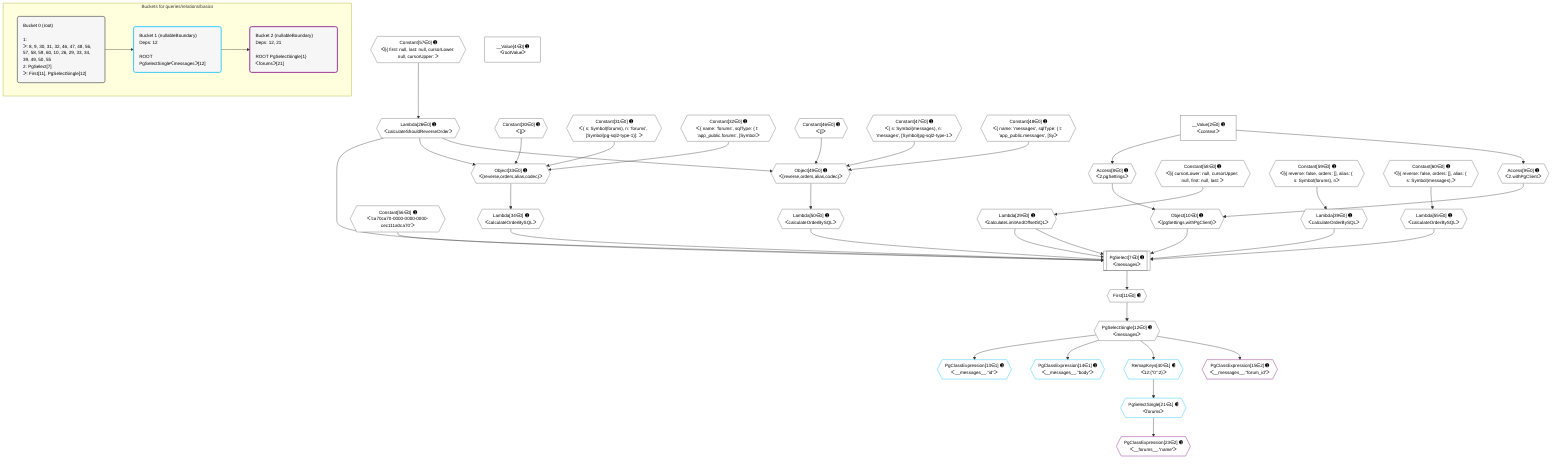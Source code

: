%%{init: {'themeVariables': { 'fontSize': '12px'}}}%%
graph TD
    classDef path fill:#eee,stroke:#000,color:#000
    classDef plan fill:#fff,stroke-width:1px,color:#000
    classDef itemplan fill:#fff,stroke-width:2px,color:#000
    classDef unbatchedplan fill:#dff,stroke-width:1px,color:#000
    classDef sideeffectplan fill:#fcc,stroke-width:2px,color:#000
    classDef bucket fill:#f6f6f6,color:#000,stroke-width:2px,text-align:left


    %% plan dependencies
    PgSelect7[["PgSelect[7∈0] ➊<br />ᐸmessagesᐳ"]]:::plan
    Object10{{"Object[10∈0] ➊<br />ᐸ{pgSettings,withPgClient}ᐳ"}}:::plan
    Constant56{{"Constant[56∈0] ➊<br />ᐸ'ca70ca70-0000-0000-0000-cec111a0ca70'ᐳ"}}:::plan
    Lambda29{{"Lambda[29∈0] ➊<br />ᐸcalculateLimitAndOffsetSQLᐳ"}}:::plan
    Lambda34{{"Lambda[34∈0] ➊<br />ᐸcalculateOrderBySQLᐳ"}}:::plan
    Lambda39{{"Lambda[39∈0] ➊<br />ᐸcalculateOrderBySQLᐳ"}}:::plan
    Lambda26{{"Lambda[26∈0] ➊<br />ᐸcalculateShouldReverseOrderᐳ"}}:::plan
    Lambda50{{"Lambda[50∈0] ➊<br />ᐸcalculateOrderBySQLᐳ"}}:::plan
    Lambda55{{"Lambda[55∈0] ➊<br />ᐸcalculateOrderBySQLᐳ"}}:::plan
    Object10 & Constant56 & Lambda29 & Lambda34 & Lambda39 & Lambda26 & Lambda29 & Lambda50 & Lambda55 --> PgSelect7
    Object33{{"Object[33∈0] ➊<br />ᐸ{reverse,orders,alias,codec}ᐳ"}}:::plan
    Constant30{{"Constant[30∈0] ➊<br />ᐸ[]ᐳ"}}:::plan
    Constant31{{"Constant[31∈0] ➊<br />ᐸ{ s: Symbol(forums), n: 'forums', [Symbol(pg-sql2-type-1)]: ᐳ"}}:::plan
    Constant32{{"Constant[32∈0] ➊<br />ᐸ{ name: 'forums', sqlType: { t: 'app_public.forums', [Symbolᐳ"}}:::plan
    Lambda26 & Constant30 & Constant31 & Constant32 --> Object33
    Object49{{"Object[49∈0] ➊<br />ᐸ{reverse,orders,alias,codec}ᐳ"}}:::plan
    Constant46{{"Constant[46∈0] ➊<br />ᐸ[]ᐳ"}}:::plan
    Constant47{{"Constant[47∈0] ➊<br />ᐸ{ s: Symbol(messages), n: 'messages', [Symbol(pg-sql2-type-1ᐳ"}}:::plan
    Constant48{{"Constant[48∈0] ➊<br />ᐸ{ name: 'messages', sqlType: { t: 'app_public.messages', [Syᐳ"}}:::plan
    Lambda26 & Constant46 & Constant47 & Constant48 --> Object49
    Access8{{"Access[8∈0] ➊<br />ᐸ2.pgSettingsᐳ"}}:::plan
    Access9{{"Access[9∈0] ➊<br />ᐸ2.withPgClientᐳ"}}:::plan
    Access8 & Access9 --> Object10
    __Value2["__Value[2∈0] ➊<br />ᐸcontextᐳ"]:::plan
    __Value2 --> Access8
    __Value2 --> Access9
    First11{{"First[11∈0] ➊"}}:::plan
    PgSelect7 --> First11
    PgSelectSingle12{{"PgSelectSingle[12∈0] ➊<br />ᐸmessagesᐳ"}}:::plan
    First11 --> PgSelectSingle12
    Constant57{{"Constant[57∈0] ➊<br />ᐸ§{ first: null, last: null, cursorLower: null, cursorUpper: ᐳ"}}:::plan
    Constant57 --> Lambda26
    Constant58{{"Constant[58∈0] ➊<br />ᐸ§{ cursorLower: null, cursorUpper: null, first: null, last: ᐳ"}}:::plan
    Constant58 --> Lambda29
    Object33 --> Lambda34
    Constant59{{"Constant[59∈0] ➊<br />ᐸ§{ reverse: false, orders: [], alias: { s: Symbol(forums), nᐳ"}}:::plan
    Constant59 --> Lambda39
    Object49 --> Lambda50
    Constant60{{"Constant[60∈0] ➊<br />ᐸ§{ reverse: false, orders: [], alias: { s: Symbol(messages),ᐳ"}}:::plan
    Constant60 --> Lambda55
    __Value4["__Value[4∈0] ➊<br />ᐸrootValueᐳ"]:::plan
    PgClassExpression13{{"PgClassExpression[13∈1] ➊<br />ᐸ__messages__.”id”ᐳ"}}:::plan
    PgSelectSingle12 --> PgClassExpression13
    PgClassExpression14{{"PgClassExpression[14∈1] ➊<br />ᐸ__messages__.”body”ᐳ"}}:::plan
    PgSelectSingle12 --> PgClassExpression14
    PgSelectSingle21{{"PgSelectSingle[21∈1] ➊<br />ᐸforumsᐳ"}}:::plan
    RemapKeys40{{"RemapKeys[40∈1] ➊<br />ᐸ12:{”0”:2}ᐳ"}}:::plan
    RemapKeys40 --> PgSelectSingle21
    PgSelectSingle12 --> RemapKeys40
    PgClassExpression15{{"PgClassExpression[15∈2] ➊<br />ᐸ__messages__.”forum_id”ᐳ"}}:::plan
    PgSelectSingle12 --> PgClassExpression15
    PgClassExpression23{{"PgClassExpression[23∈2] ➊<br />ᐸ__forums__.”name”ᐳ"}}:::plan
    PgSelectSingle21 --> PgClassExpression23

    %% define steps

    subgraph "Buckets for queries/relations/basics"
    Bucket0("Bucket 0 (root)<br /><br />1: <br />ᐳ: 8, 9, 30, 31, 32, 46, 47, 48, 56, 57, 58, 59, 60, 10, 26, 29, 33, 34, 39, 49, 50, 55<br />2: PgSelect[7]<br />ᐳ: First[11], PgSelectSingle[12]"):::bucket
    classDef bucket0 stroke:#696969
    class Bucket0,__Value2,__Value4,PgSelect7,Access8,Access9,Object10,First11,PgSelectSingle12,Lambda26,Lambda29,Constant30,Constant31,Constant32,Object33,Lambda34,Lambda39,Constant46,Constant47,Constant48,Object49,Lambda50,Lambda55,Constant56,Constant57,Constant58,Constant59,Constant60 bucket0
    Bucket1("Bucket 1 (nullableBoundary)<br />Deps: 12<br /><br />ROOT PgSelectSingleᐸmessagesᐳ[12]"):::bucket
    classDef bucket1 stroke:#00bfff
    class Bucket1,PgClassExpression13,PgClassExpression14,PgSelectSingle21,RemapKeys40 bucket1
    Bucket2("Bucket 2 (nullableBoundary)<br />Deps: 12, 21<br /><br />ROOT PgSelectSingle{1}ᐸforumsᐳ[21]"):::bucket
    classDef bucket2 stroke:#7f007f
    class Bucket2,PgClassExpression15,PgClassExpression23 bucket2
    Bucket0 --> Bucket1
    Bucket1 --> Bucket2
    end